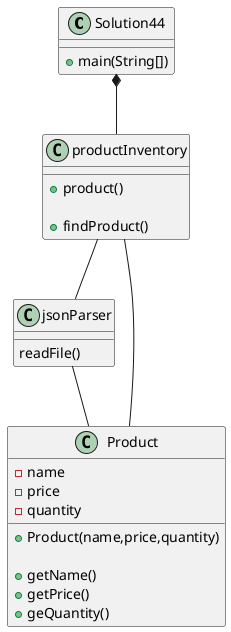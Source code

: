 @startuml
class Solution44 {
    'attributes
    +main(String[])
        'BufferedReader bufferedReader = new BufferedReader(new InputStreamReader(System.in));
        'productInventory inventory = new productInventory("data/exercise44_input.json");

        'while loop that keeps looping if the product is not found
            'prompt user for a product
            'call the inventory.findProduct(search)

        'print out the final output
}

class jsonParser {
    readFile()
        'parser object
        'store the product to an array
        'while loop that keeps iterating until no input is left
}

class Product{
    'attributes
    -name
    -price
    -quantity

    'constructor
    +Product(name,price,quantity)

     'getters
    +getName()
    +getPrice()
    +geQuantity()
}

class productInventory{
    'attribute
    +product()

    +findProduct()
    'return a string wether a product is found or not

}

Solution44 *-- productInventory
productInventory -- jsonParser
productInventory -- Product
jsonParser -- Product
@enduml